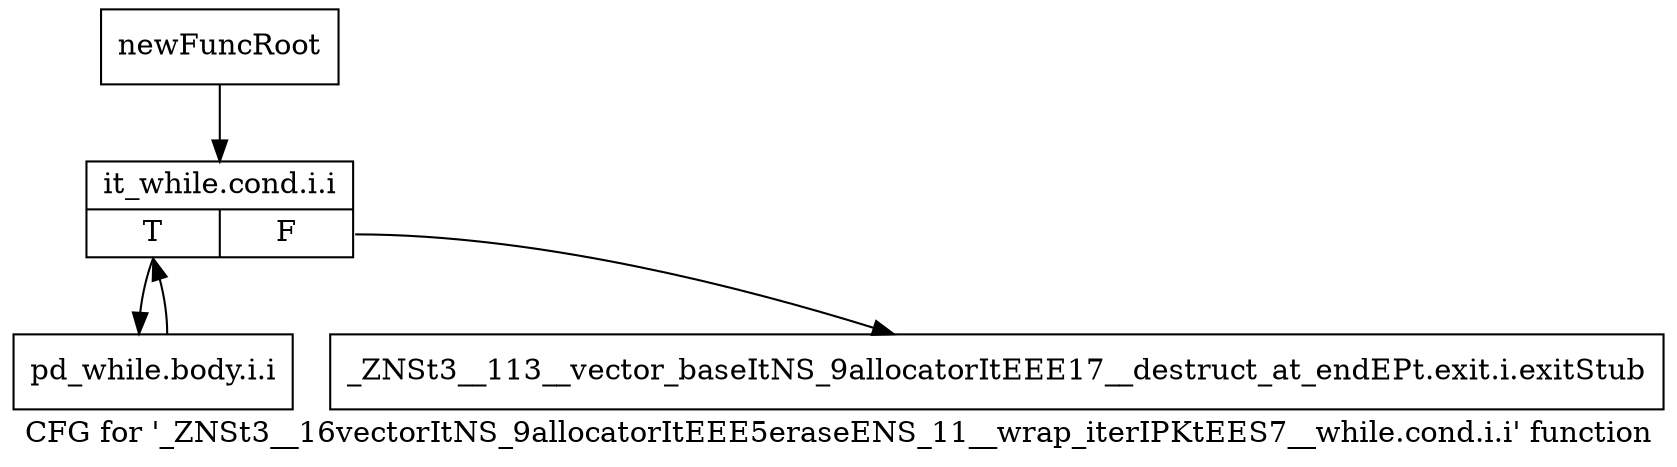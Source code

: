 digraph "CFG for '_ZNSt3__16vectorItNS_9allocatorItEEE5eraseENS_11__wrap_iterIPKtEES7__while.cond.i.i' function" {
	label="CFG for '_ZNSt3__16vectorItNS_9allocatorItEEE5eraseENS_11__wrap_iterIPKtEES7__while.cond.i.i' function";

	Node0x9cd4ad0 [shape=record,label="{newFuncRoot}"];
	Node0x9cd4ad0 -> Node0x9cd4b70;
	Node0x9cd4b20 [shape=record,label="{_ZNSt3__113__vector_baseItNS_9allocatorItEEE17__destruct_at_endEPt.exit.i.exitStub}"];
	Node0x9cd4b70 [shape=record,label="{it_while.cond.i.i|{<s0>T|<s1>F}}"];
	Node0x9cd4b70:s0 -> Node0x9cd4bc0;
	Node0x9cd4b70:s1 -> Node0x9cd4b20;
	Node0x9cd4bc0 [shape=record,label="{pd_while.body.i.i}"];
	Node0x9cd4bc0 -> Node0x9cd4b70;
}

